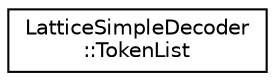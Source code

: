 digraph "Graphical Class Hierarchy"
{
  edge [fontname="Helvetica",fontsize="10",labelfontname="Helvetica",labelfontsize="10"];
  node [fontname="Helvetica",fontsize="10",shape=record];
  rankdir="LR";
  Node0 [label="LatticeSimpleDecoder\l::TokenList",height=0.2,width=0.4,color="black", fillcolor="white", style="filled",URL="$structkaldi_1_1LatticeSimpleDecoder_1_1TokenList.html"];
}
